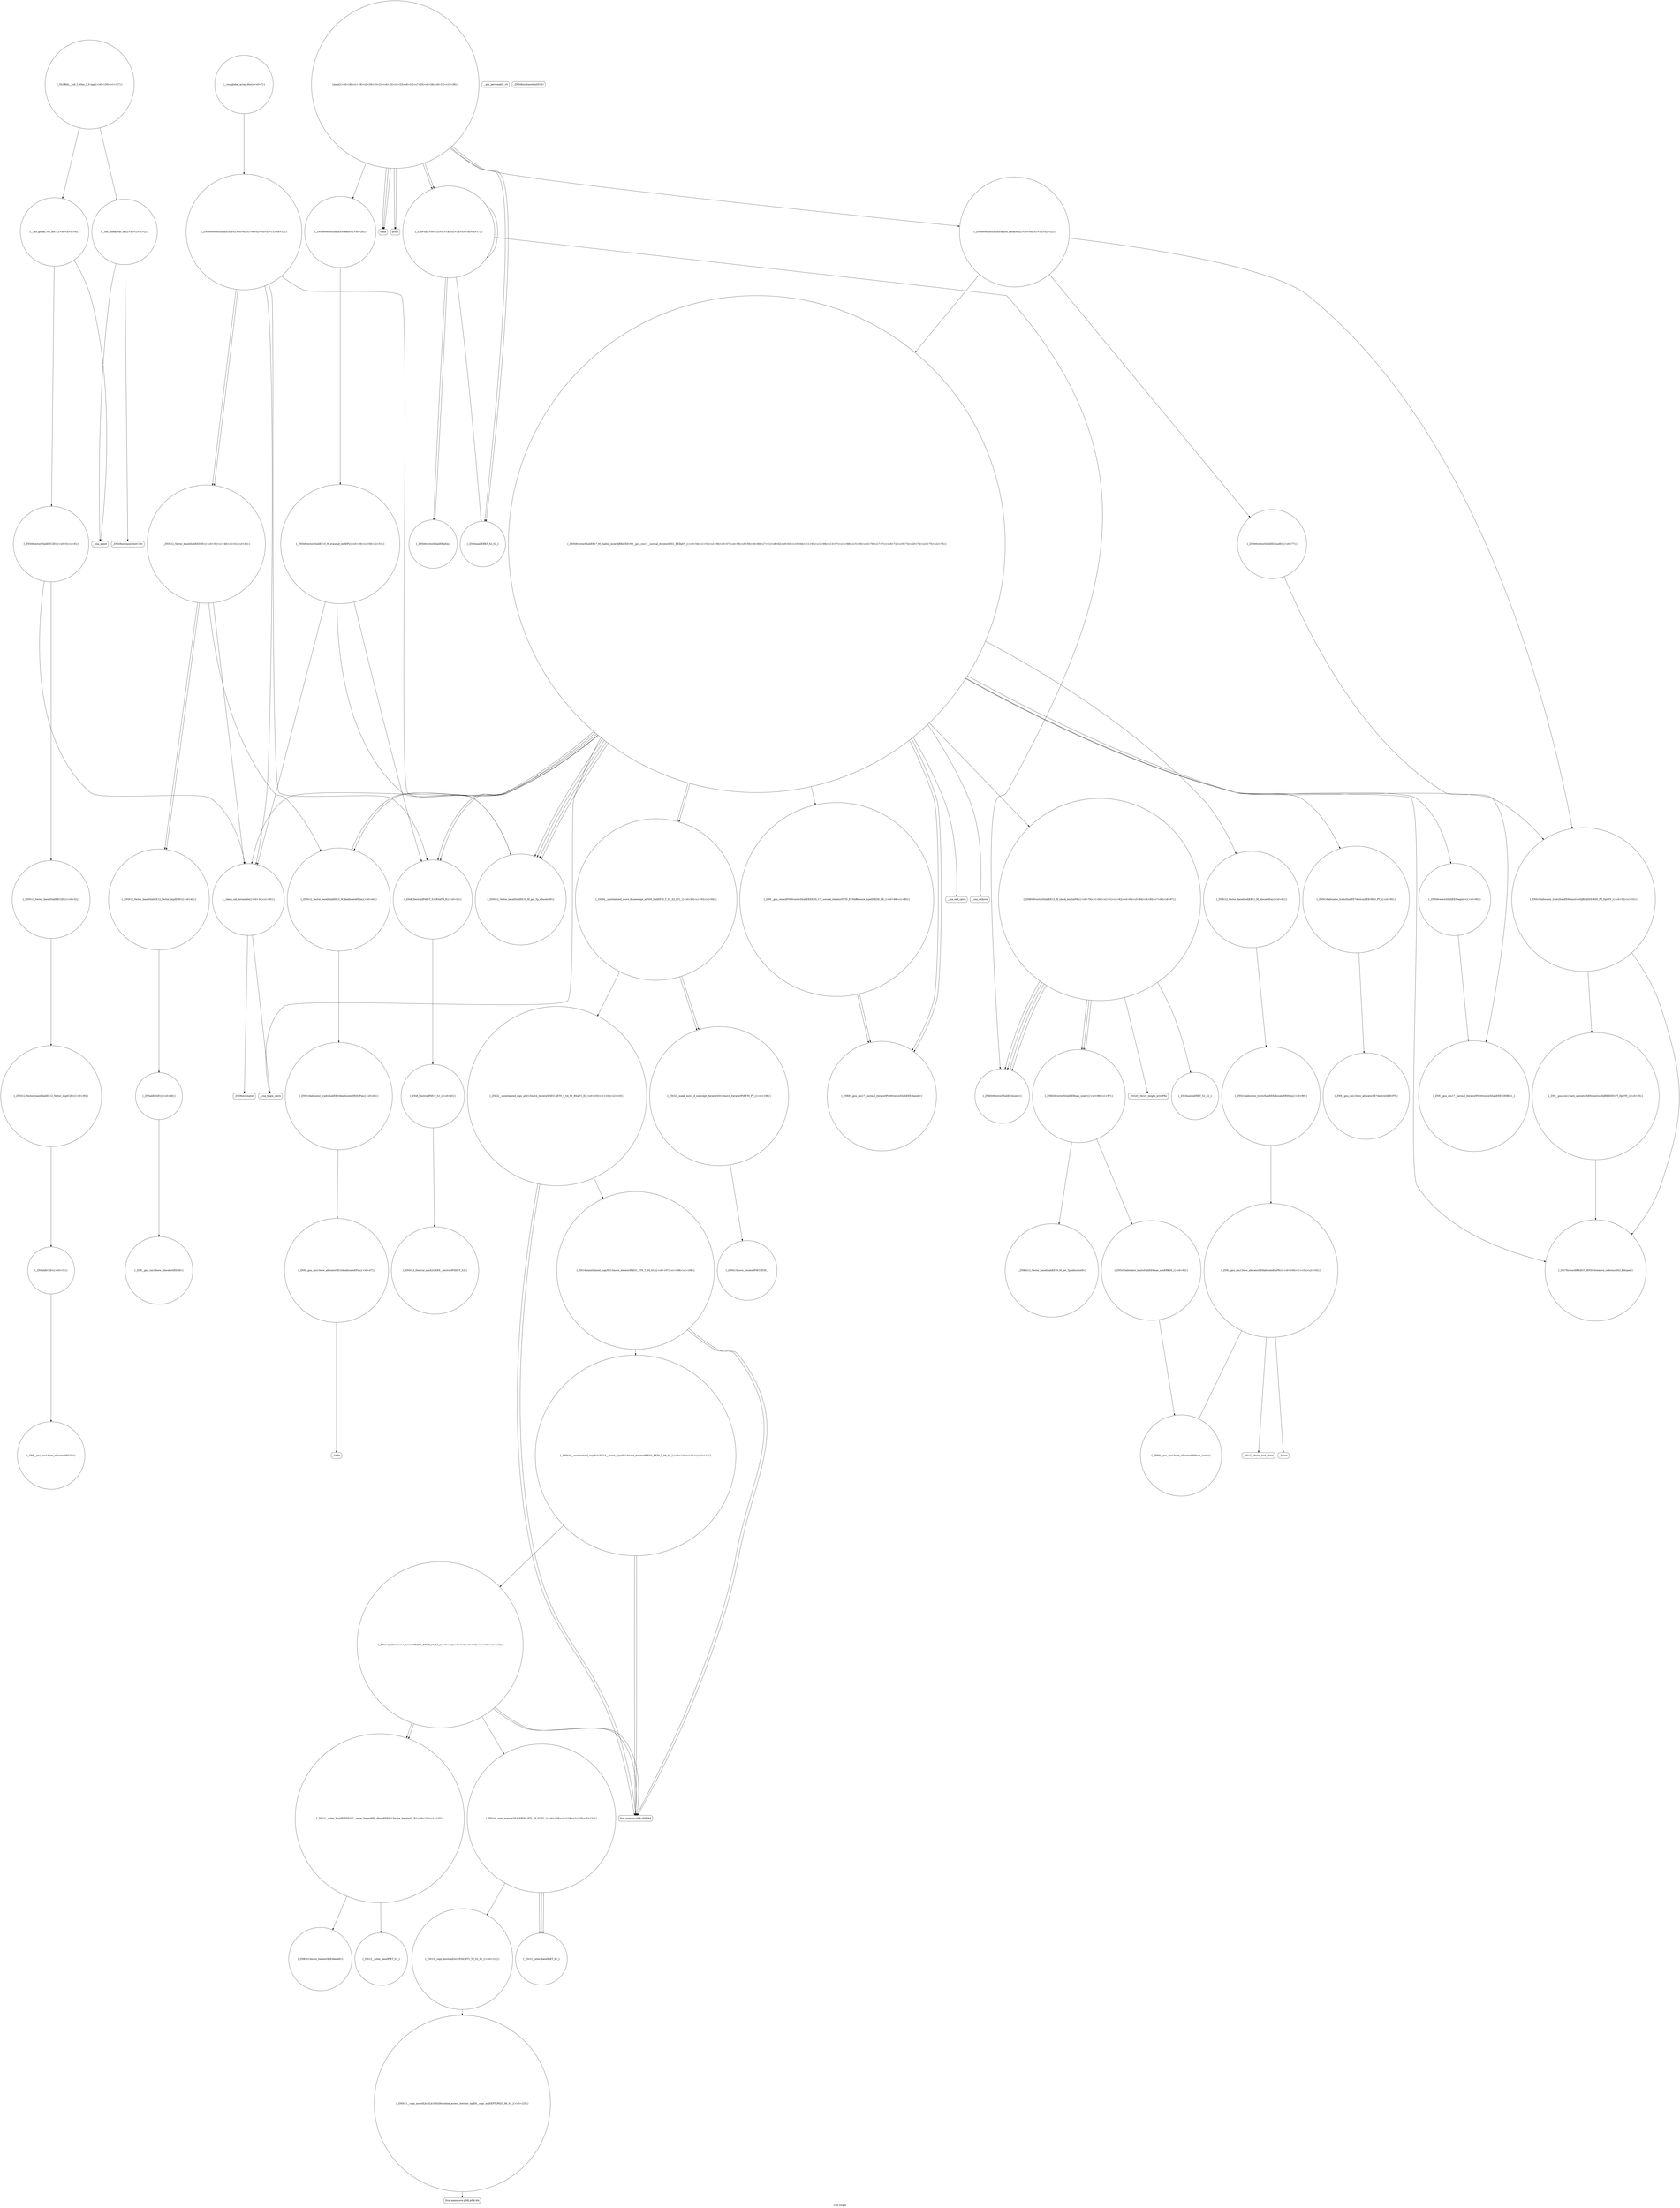 digraph "Call Graph" {
	label="Call Graph";

	Node0x55ad96b120e0 [shape=record,shape=circle,label="{__cxx_global_var_init|{<s0>1|<s1>2}}"];
	Node0x55ad96b120e0:s0 -> Node0x55ad96b12160[color=black];
	Node0x55ad96b120e0:s1 -> Node0x55ad96b12260[color=black];
	Node0x55ad96b13760 [shape=record,shape=circle,label="{_ZNSt6vectorIiSaIiEE5beginEv|{<s0>90}}"];
	Node0x55ad96b13760:s0 -> Node0x55ad96b14e00[color=black];
	Node0x55ad96b12460 [shape=record,shape=circle,label="{_ZNSt6vectorIiSaIiEED2Ev|{<s0>8|<s1>9|<s2>10|<s3>11|<s4>12}}"];
	Node0x55ad96b12460:s0 -> Node0x55ad96b12de0[color=black];
	Node0x55ad96b12460:s1 -> Node0x55ad96b12d60[color=black];
	Node0x55ad96b12460:s2 -> Node0x55ad96b12e60[color=black];
	Node0x55ad96b12460:s3 -> Node0x55ad96b12e60[color=black];
	Node0x55ad96b12460:s4 -> Node0x55ad96b12a60[color=black];
	Node0x55ad96b14b00 [shape=record,shape=circle,label="{_ZNKSt6vectorIiSaIiEE8max_sizeEv|{<s0>96|<s1>97}}"];
	Node0x55ad96b14b00:s0 -> Node0x55ad96b14d00[color=black];
	Node0x55ad96b14b00:s1 -> Node0x55ad96b14c80[color=black];
	Node0x55ad96b127e0 [shape=record,shape=circle,label="{_ZNSt6vectorIiSaIiEE5clearEv|{<s0>29}}"];
	Node0x55ad96b127e0:s0 -> Node0x55ad96b13360[color=black];
	Node0x55ad96b14e80 [shape=record,shape=circle,label="{_ZNSt16allocator_traitsISaIiEE8allocateERS0_m|{<s0>99}}"];
	Node0x55ad96b14e80:s0 -> Node0x55ad96b14f00[color=black];
	Node0x55ad96b12b60 [shape=record,shape=Mrecord,label="{_ZSt9terminatev}"];
	Node0x55ad96b15200 [shape=record,shape=Mrecord,label="{llvm.memcpy.p0i8.p0i8.i64}"];
	Node0x55ad96b12ee0 [shape=record,shape=circle,label="{_ZSt8_DestroyIPiEvT_S1_|{<s0>43}}"];
	Node0x55ad96b12ee0:s0 -> Node0x55ad96b12f60[color=black];
	Node0x55ad96b15580 [shape=record,shape=circle,label="{_ZNSt11__copy_moveILb1ELb1ESt26random_access_iterator_tagE8__copy_mIiEEPT_PKS3_S6_S4_|{<s0>125}}"];
	Node0x55ad96b15580:s0 -> Node0x55ad96b15600[color=black];
	Node0x55ad96b13260 [shape=record,shape=circle,label="{_ZNSaIiED2Ev|{<s0>48}}"];
	Node0x55ad96b13260:s0 -> Node0x55ad96b132e0[color=black];
	Node0x55ad96b135e0 [shape=record,shape=circle,label="{_ZSt7forwardIRKiEOT_RNSt16remove_referenceIS2_E4typeE}"];
	Node0x55ad96b122e0 [shape=record,shape=circle,label="{__cxx_global_var_init.1|{<s0>3|<s1>4}}"];
	Node0x55ad96b122e0:s0 -> Node0x55ad96b12360[color=black];
	Node0x55ad96b122e0:s1 -> Node0x55ad96b12260[color=black];
	Node0x55ad96b14980 [shape=record,shape=circle,label="{_ZNSt16allocator_traitsISaIiEE7destroyIiEEvRS0_PT_|{<s0>95}}"];
	Node0x55ad96b14980:s0 -> Node0x55ad96b15800[color=black];
	Node0x55ad96b12660 [shape=record,shape=circle,label="{_ZSt3maxIiERKT_S2_S2_}"];
	Node0x55ad96b14d00 [shape=record,shape=circle,label="{_ZNKSt12_Vector_baseIiSaIiEE19_M_get_Tp_allocatorEv}"];
	Node0x55ad96b129e0 [shape=record,shape=Mrecord,label="{__gxx_personality_v0}"];
	Node0x55ad96b15080 [shape=record,shape=circle,label="{_ZSt22__uninitialized_copy_aISt13move_iteratorIPiES1_iET0_T_S4_S3_RSaIT1_E|{<s0>103|<s1>104|<s2>105}}"];
	Node0x55ad96b15080:s0 -> Node0x55ad96b15200[color=black];
	Node0x55ad96b15080:s1 -> Node0x55ad96b15200[color=black];
	Node0x55ad96b15080:s2 -> Node0x55ad96b15180[color=black];
	Node0x55ad96b12d60 [shape=record,shape=circle,label="{_ZSt8_DestroyIPiiEvT_S1_RSaIT0_E|{<s0>38}}"];
	Node0x55ad96b12d60:s0 -> Node0x55ad96b12ee0[color=black];
	Node0x55ad96b15400 [shape=record,shape=circle,label="{_ZSt12__miter_baseIPiEDTcl12__miter_basecldtfp_4baseEEESt13move_iteratorIT_E|{<s0>122|<s1>123}}"];
	Node0x55ad96b15400:s0 -> Node0x55ad96b15700[color=black];
	Node0x55ad96b15400:s1 -> Node0x55ad96b15680[color=black];
	Node0x55ad96b130e0 [shape=record,shape=circle,label="{_ZNSt16allocator_traitsISaIiEE10deallocateERS0_Pim|{<s0>46}}"];
	Node0x55ad96b130e0:s0 -> Node0x55ad96b13160[color=black];
	Node0x55ad96b15780 [shape=record,shape=circle,label="{_ZNSt13move_iteratorIPiEC2ES0_}"];
	Node0x55ad96b13460 [shape=record,shape=circle,label="{_ZNSt6vectorIiSaIiEE17_M_realloc_insertIJRKiEEEvN9__gnu_cxx17__normal_iteratorIPiS1_EEDpOT_|{<s0>54|<s1>55|<s2>56|<s3>57|<s4>58|<s5>59|<s6>60|<s7>61|<s8>62|<s9>63|<s10>64|<s11>65|<s12>66|<s13>67|<s14>68|<s15>69|<s16>70|<s17>71|<s18>72|<s19>73|<s20>74|<s21>75|<s22>76}}"];
	Node0x55ad96b13460:s0 -> Node0x55ad96b13660[color=black];
	Node0x55ad96b13460:s1 -> Node0x55ad96b13760[color=black];
	Node0x55ad96b13460:s2 -> Node0x55ad96b136e0[color=black];
	Node0x55ad96b13460:s3 -> Node0x55ad96b137e0[color=black];
	Node0x55ad96b13460:s4 -> Node0x55ad96b135e0[color=black];
	Node0x55ad96b13460:s5 -> Node0x55ad96b133e0[color=black];
	Node0x55ad96b13460:s6 -> Node0x55ad96b14900[color=black];
	Node0x55ad96b13460:s7 -> Node0x55ad96b12de0[color=black];
	Node0x55ad96b13460:s8 -> Node0x55ad96b13860[color=black];
	Node0x55ad96b13460:s9 -> Node0x55ad96b14900[color=black];
	Node0x55ad96b13460:s10 -> Node0x55ad96b12de0[color=black];
	Node0x55ad96b13460:s11 -> Node0x55ad96b13860[color=black];
	Node0x55ad96b13460:s12 -> Node0x55ad96b12ae0[color=black];
	Node0x55ad96b13460:s13 -> Node0x55ad96b14980[color=black];
	Node0x55ad96b13460:s14 -> Node0x55ad96b14a80[color=black];
	Node0x55ad96b13460:s15 -> Node0x55ad96b12de0[color=black];
	Node0x55ad96b13460:s16 -> Node0x55ad96b12d60[color=black];
	Node0x55ad96b13460:s17 -> Node0x55ad96b12fe0[color=black];
	Node0x55ad96b13460:s18 -> Node0x55ad96b14a00[color=black];
	Node0x55ad96b13460:s19 -> Node0x55ad96b12de0[color=black];
	Node0x55ad96b13460:s20 -> Node0x55ad96b12d60[color=black];
	Node0x55ad96b13460:s21 -> Node0x55ad96b12fe0[color=black];
	Node0x55ad96b13460:s22 -> Node0x55ad96b12a60[color=black];
	Node0x55ad96b12160 [shape=record,shape=Mrecord,label="{_ZNSt8ios_base4InitC1Ev}"];
	Node0x55ad96b137e0 [shape=record,shape=circle,label="{_ZNSt12_Vector_baseIiSaIiEE11_M_allocateEm|{<s0>91}}"];
	Node0x55ad96b137e0:s0 -> Node0x55ad96b14e80[color=black];
	Node0x55ad96b124e0 [shape=record,shape=circle,label="{_Z3DFSii|{<s0>13|<s1>14|<s2>15|<s3>16|<s4>17}}"];
	Node0x55ad96b124e0:s0 -> Node0x55ad96b12560[color=black];
	Node0x55ad96b124e0:s1 -> Node0x55ad96b125e0[color=black];
	Node0x55ad96b124e0:s2 -> Node0x55ad96b125e0[color=black];
	Node0x55ad96b124e0:s3 -> Node0x55ad96b124e0[color=black];
	Node0x55ad96b124e0:s4 -> Node0x55ad96b12660[color=black];
	Node0x55ad96b14b80 [shape=record,shape=Mrecord,label="{_ZSt20__throw_length_errorPKc}"];
	Node0x55ad96b12860 [shape=record,shape=circle,label="{_ZNSt6vectorIiSaIiEE9push_backERKi|{<s0>30|<s1>31|<s2>32}}"];
	Node0x55ad96b12860:s0 -> Node0x55ad96b133e0[color=black];
	Node0x55ad96b12860:s1 -> Node0x55ad96b134e0[color=black];
	Node0x55ad96b12860:s2 -> Node0x55ad96b13460[color=black];
	Node0x55ad96b14f00 [shape=record,shape=circle,label="{_ZN9__gnu_cxx13new_allocatorIiE8allocateEmPKv|{<s0>100|<s1>101|<s2>102}}"];
	Node0x55ad96b14f00:s0 -> Node0x55ad96b14d80[color=black];
	Node0x55ad96b14f00:s1 -> Node0x55ad96b14f80[color=black];
	Node0x55ad96b14f00:s2 -> Node0x55ad96b15000[color=black];
	Node0x55ad96b12be0 [shape=record,shape=circle,label="{_ZNSt12_Vector_baseIiSaIiEE12_Vector_implC2Ev|{<s0>36}}"];
	Node0x55ad96b12be0:s0 -> Node0x55ad96b12c60[color=black];
	Node0x55ad96b15280 [shape=record,shape=circle,label="{_ZNSt20__uninitialized_copyILb1EE13__uninit_copyISt13move_iteratorIPiES3_EET0_T_S6_S5_|{<s0>110|<s1>111|<s2>112}}"];
	Node0x55ad96b15280:s0 -> Node0x55ad96b15200[color=black];
	Node0x55ad96b15280:s1 -> Node0x55ad96b15200[color=black];
	Node0x55ad96b15280:s2 -> Node0x55ad96b15300[color=black];
	Node0x55ad96b12f60 [shape=record,shape=circle,label="{_ZNSt12_Destroy_auxILb1EE9__destroyIPiEEvT_S3_}"];
	Node0x55ad96b15600 [shape=record,shape=Mrecord,label="{llvm.memmove.p0i8.p0i8.i64}"];
	Node0x55ad96b132e0 [shape=record,shape=circle,label="{_ZN9__gnu_cxx13new_allocatorIiED2Ev}"];
	Node0x55ad96b13660 [shape=record,shape=circle,label="{_ZNKSt6vectorIiSaIiEE12_M_check_lenEmPKc|{<s0>79|<s1>80|<s2>81|<s3>82|<s4>83|<s5>84|<s6>85|<s7>86|<s8>87}}"];
	Node0x55ad96b13660:s0 -> Node0x55ad96b14b00[color=black];
	Node0x55ad96b13660:s1 -> Node0x55ad96b12560[color=black];
	Node0x55ad96b13660:s2 -> Node0x55ad96b14b80[color=black];
	Node0x55ad96b13660:s3 -> Node0x55ad96b12560[color=black];
	Node0x55ad96b13660:s4 -> Node0x55ad96b12560[color=black];
	Node0x55ad96b13660:s5 -> Node0x55ad96b14c00[color=black];
	Node0x55ad96b13660:s6 -> Node0x55ad96b12560[color=black];
	Node0x55ad96b13660:s7 -> Node0x55ad96b14b00[color=black];
	Node0x55ad96b13660:s8 -> Node0x55ad96b14b00[color=black];
	Node0x55ad96b12360 [shape=record,shape=circle,label="{_ZNSt6vectorIiSaIiEEC2Ev|{<s0>5|<s1>6}}"];
	Node0x55ad96b12360:s0 -> Node0x55ad96b12960[color=black];
	Node0x55ad96b12360:s1 -> Node0x55ad96b12a60[color=black];
	Node0x55ad96b14a00 [shape=record,shape=Mrecord,label="{__cxa_rethrow}"];
	Node0x55ad96b126e0 [shape=record,shape=circle,label="{main|{<s0>18|<s1>19|<s2>20|<s3>21|<s4>22|<s5>23|<s6>24|<s7>25|<s8>26|<s9>27|<s10>28}}"];
	Node0x55ad96b126e0:s0 -> Node0x55ad96b12760[color=black];
	Node0x55ad96b126e0:s1 -> Node0x55ad96b12760[color=black];
	Node0x55ad96b126e0:s2 -> Node0x55ad96b127e0[color=black];
	Node0x55ad96b126e0:s3 -> Node0x55ad96b12760[color=black];
	Node0x55ad96b126e0:s4 -> Node0x55ad96b12860[color=black];
	Node0x55ad96b126e0:s5 -> Node0x55ad96b128e0[color=black];
	Node0x55ad96b126e0:s6 -> Node0x55ad96b12660[color=black];
	Node0x55ad96b126e0:s7 -> Node0x55ad96b124e0[color=black];
	Node0x55ad96b126e0:s8 -> Node0x55ad96b124e0[color=black];
	Node0x55ad96b126e0:s9 -> Node0x55ad96b12660[color=black];
	Node0x55ad96b126e0:s10 -> Node0x55ad96b128e0[color=black];
	Node0x55ad96b14d80 [shape=record,shape=circle,label="{_ZNK9__gnu_cxx13new_allocatorIiE8max_sizeEv}"];
	Node0x55ad96b12a60 [shape=record,shape=circle,label="{__clang_call_terminate|{<s0>34|<s1>35}}"];
	Node0x55ad96b12a60:s0 -> Node0x55ad96b12ae0[color=black];
	Node0x55ad96b12a60:s1 -> Node0x55ad96b12b60[color=black];
	Node0x55ad96b15100 [shape=record,shape=circle,label="{_ZSt32__make_move_if_noexcept_iteratorIiSt13move_iteratorIPiEET0_PT_|{<s0>106}}"];
	Node0x55ad96b15100:s0 -> Node0x55ad96b15780[color=black];
	Node0x55ad96b12de0 [shape=record,shape=circle,label="{_ZNSt12_Vector_baseIiSaIiEE19_M_get_Tp_allocatorEv}"];
	Node0x55ad96b15480 [shape=record,shape=circle,label="{_ZSt13__copy_move_aILb1EPiS0_ET1_T0_S2_S1_|{<s0>124}}"];
	Node0x55ad96b15480:s0 -> Node0x55ad96b15580[color=black];
	Node0x55ad96b13160 [shape=record,shape=circle,label="{_ZN9__gnu_cxx13new_allocatorIiE10deallocateEPim|{<s0>47}}"];
	Node0x55ad96b13160:s0 -> Node0x55ad96b131e0[color=black];
	Node0x55ad96b15800 [shape=record,shape=circle,label="{_ZN9__gnu_cxx13new_allocatorIiE7destroyIiEEvPT_}"];
	Node0x55ad96b134e0 [shape=record,shape=circle,label="{_ZNSt6vectorIiSaIiEE3endEv|{<s0>77}}"];
	Node0x55ad96b134e0:s0 -> Node0x55ad96b14e00[color=black];
	Node0x55ad96b121e0 [shape=record,shape=Mrecord,label="{_ZNSt8ios_base4InitD1Ev}"];
	Node0x55ad96b13860 [shape=record,shape=circle,label="{_ZSt34__uninitialized_move_if_noexcept_aIPiS0_SaIiEET0_T_S3_S2_RT1_|{<s0>92|<s1>93|<s2>94}}"];
	Node0x55ad96b13860:s0 -> Node0x55ad96b15100[color=black];
	Node0x55ad96b13860:s1 -> Node0x55ad96b15100[color=black];
	Node0x55ad96b13860:s2 -> Node0x55ad96b15080[color=black];
	Node0x55ad96b12560 [shape=record,shape=circle,label="{_ZNKSt6vectorIiSaIiEE4sizeEv}"];
	Node0x55ad96b14c00 [shape=record,shape=circle,label="{_ZSt3maxImERKT_S2_S2_}"];
	Node0x55ad96b128e0 [shape=record,shape=Mrecord,label="{printf}"];
	Node0x55ad96b14f80 [shape=record,shape=Mrecord,label="{_ZSt17__throw_bad_allocv}"];
	Node0x55ad96b12c60 [shape=record,shape=circle,label="{_ZNSaIiEC2Ev|{<s0>37}}"];
	Node0x55ad96b12c60:s0 -> Node0x55ad96b12ce0[color=black];
	Node0x55ad96b15300 [shape=record,shape=circle,label="{_ZSt4copyISt13move_iteratorIPiES1_ET0_T_S4_S3_|{<s0>113|<s1>114|<s2>115|<s3>116|<s4>117}}"];
	Node0x55ad96b15300:s0 -> Node0x55ad96b15200[color=black];
	Node0x55ad96b15300:s1 -> Node0x55ad96b15400[color=black];
	Node0x55ad96b15300:s2 -> Node0x55ad96b15200[color=black];
	Node0x55ad96b15300:s3 -> Node0x55ad96b15400[color=black];
	Node0x55ad96b15300:s4 -> Node0x55ad96b15380[color=black];
	Node0x55ad96b12fe0 [shape=record,shape=circle,label="{_ZNSt12_Vector_baseIiSaIiEE13_M_deallocateEPim|{<s0>44}}"];
	Node0x55ad96b12fe0:s0 -> Node0x55ad96b130e0[color=black];
	Node0x55ad96b15680 [shape=record,shape=circle,label="{_ZSt12__miter_baseIPiET_S1_}"];
	Node0x55ad96b13360 [shape=record,shape=circle,label="{_ZNSt6vectorIiSaIiEE15_M_erase_at_endEPi|{<s0>49|<s1>50|<s2>51}}"];
	Node0x55ad96b13360:s0 -> Node0x55ad96b12de0[color=black];
	Node0x55ad96b13360:s1 -> Node0x55ad96b12d60[color=black];
	Node0x55ad96b13360:s2 -> Node0x55ad96b12a60[color=black];
	Node0x55ad96b136e0 [shape=record,shape=circle,label="{_ZN9__gnu_cxxmiIPiSt6vectorIiSaIiEEEENS_17__normal_iteratorIT_T0_E15difference_typeERKS8_SB_|{<s0>88|<s1>89}}"];
	Node0x55ad96b136e0:s0 -> Node0x55ad96b14900[color=black];
	Node0x55ad96b136e0:s1 -> Node0x55ad96b14900[color=black];
	Node0x55ad96b123e0 [shape=record,shape=circle,label="{__cxx_global_array_dtor|{<s0>7}}"];
	Node0x55ad96b123e0:s0 -> Node0x55ad96b12460[color=black];
	Node0x55ad96b14a80 [shape=record,shape=Mrecord,label="{__cxa_end_catch}"];
	Node0x55ad96b12760 [shape=record,shape=Mrecord,label="{scanf}"];
	Node0x55ad96b14e00 [shape=record,shape=circle,label="{_ZN9__gnu_cxx17__normal_iteratorIPiSt6vectorIiSaIiEEEC2ERKS1_}"];
	Node0x55ad96b12ae0 [shape=record,shape=Mrecord,label="{__cxa_begin_catch}"];
	Node0x55ad96b15180 [shape=record,shape=circle,label="{_ZSt18uninitialized_copyISt13move_iteratorIPiES1_ET0_T_S4_S3_|{<s0>107|<s1>108|<s2>109}}"];
	Node0x55ad96b15180:s0 -> Node0x55ad96b15200[color=black];
	Node0x55ad96b15180:s1 -> Node0x55ad96b15200[color=black];
	Node0x55ad96b15180:s2 -> Node0x55ad96b15280[color=black];
	Node0x55ad96b12e60 [shape=record,shape=circle,label="{_ZNSt12_Vector_baseIiSaIiEED2Ev|{<s0>39|<s1>40|<s2>41|<s3>42}}"];
	Node0x55ad96b12e60:s0 -> Node0x55ad96b12fe0[color=black];
	Node0x55ad96b12e60:s1 -> Node0x55ad96b13060[color=black];
	Node0x55ad96b12e60:s2 -> Node0x55ad96b13060[color=black];
	Node0x55ad96b12e60:s3 -> Node0x55ad96b12a60[color=black];
	Node0x55ad96b15500 [shape=record,shape=circle,label="{_ZSt12__niter_baseIPiET_S1_}"];
	Node0x55ad96b131e0 [shape=record,shape=Mrecord,label="{_ZdlPv}"];
	Node0x55ad96b15880 [shape=record,shape=circle,label="{_GLOBAL__sub_I_athin_2_0.cpp|{<s0>126|<s1>127}}"];
	Node0x55ad96b15880:s0 -> Node0x55ad96b120e0[color=black];
	Node0x55ad96b15880:s1 -> Node0x55ad96b122e0[color=black];
	Node0x55ad96b13560 [shape=record,shape=circle,label="{_ZN9__gnu_cxx13new_allocatorIiE9constructIiJRKiEEEvPT_DpOT0_|{<s0>78}}"];
	Node0x55ad96b13560:s0 -> Node0x55ad96b135e0[color=black];
	Node0x55ad96b12260 [shape=record,shape=Mrecord,label="{__cxa_atexit}"];
	Node0x55ad96b14900 [shape=record,shape=circle,label="{_ZNK9__gnu_cxx17__normal_iteratorIPiSt6vectorIiSaIiEEE4baseEv}"];
	Node0x55ad96b125e0 [shape=record,shape=circle,label="{_ZNSt6vectorIiSaIiEEixEm}"];
	Node0x55ad96b14c80 [shape=record,shape=circle,label="{_ZNSt16allocator_traitsISaIiEE8max_sizeERKS0_|{<s0>98}}"];
	Node0x55ad96b14c80:s0 -> Node0x55ad96b14d80[color=black];
	Node0x55ad96b12960 [shape=record,shape=circle,label="{_ZNSt12_Vector_baseIiSaIiEEC2Ev|{<s0>33}}"];
	Node0x55ad96b12960:s0 -> Node0x55ad96b12be0[color=black];
	Node0x55ad96b15000 [shape=record,shape=Mrecord,label="{_Znwm}"];
	Node0x55ad96b12ce0 [shape=record,shape=circle,label="{_ZN9__gnu_cxx13new_allocatorIiEC2Ev}"];
	Node0x55ad96b15380 [shape=record,shape=circle,label="{_ZSt14__copy_move_a2ILb1EPiS0_ET1_T0_S2_S1_|{<s0>118|<s1>119|<s2>120|<s3>121}}"];
	Node0x55ad96b15380:s0 -> Node0x55ad96b15500[color=black];
	Node0x55ad96b15380:s1 -> Node0x55ad96b15500[color=black];
	Node0x55ad96b15380:s2 -> Node0x55ad96b15500[color=black];
	Node0x55ad96b15380:s3 -> Node0x55ad96b15480[color=black];
	Node0x55ad96b13060 [shape=record,shape=circle,label="{_ZNSt12_Vector_baseIiSaIiEE12_Vector_implD2Ev|{<s0>45}}"];
	Node0x55ad96b13060:s0 -> Node0x55ad96b13260[color=black];
	Node0x55ad96b15700 [shape=record,shape=circle,label="{_ZNKSt13move_iteratorIPiE4baseEv}"];
	Node0x55ad96b133e0 [shape=record,shape=circle,label="{_ZNSt16allocator_traitsISaIiEE9constructIiJRKiEEEvRS0_PT_DpOT0_|{<s0>52|<s1>53}}"];
	Node0x55ad96b133e0:s0 -> Node0x55ad96b135e0[color=black];
	Node0x55ad96b133e0:s1 -> Node0x55ad96b13560[color=black];
}
